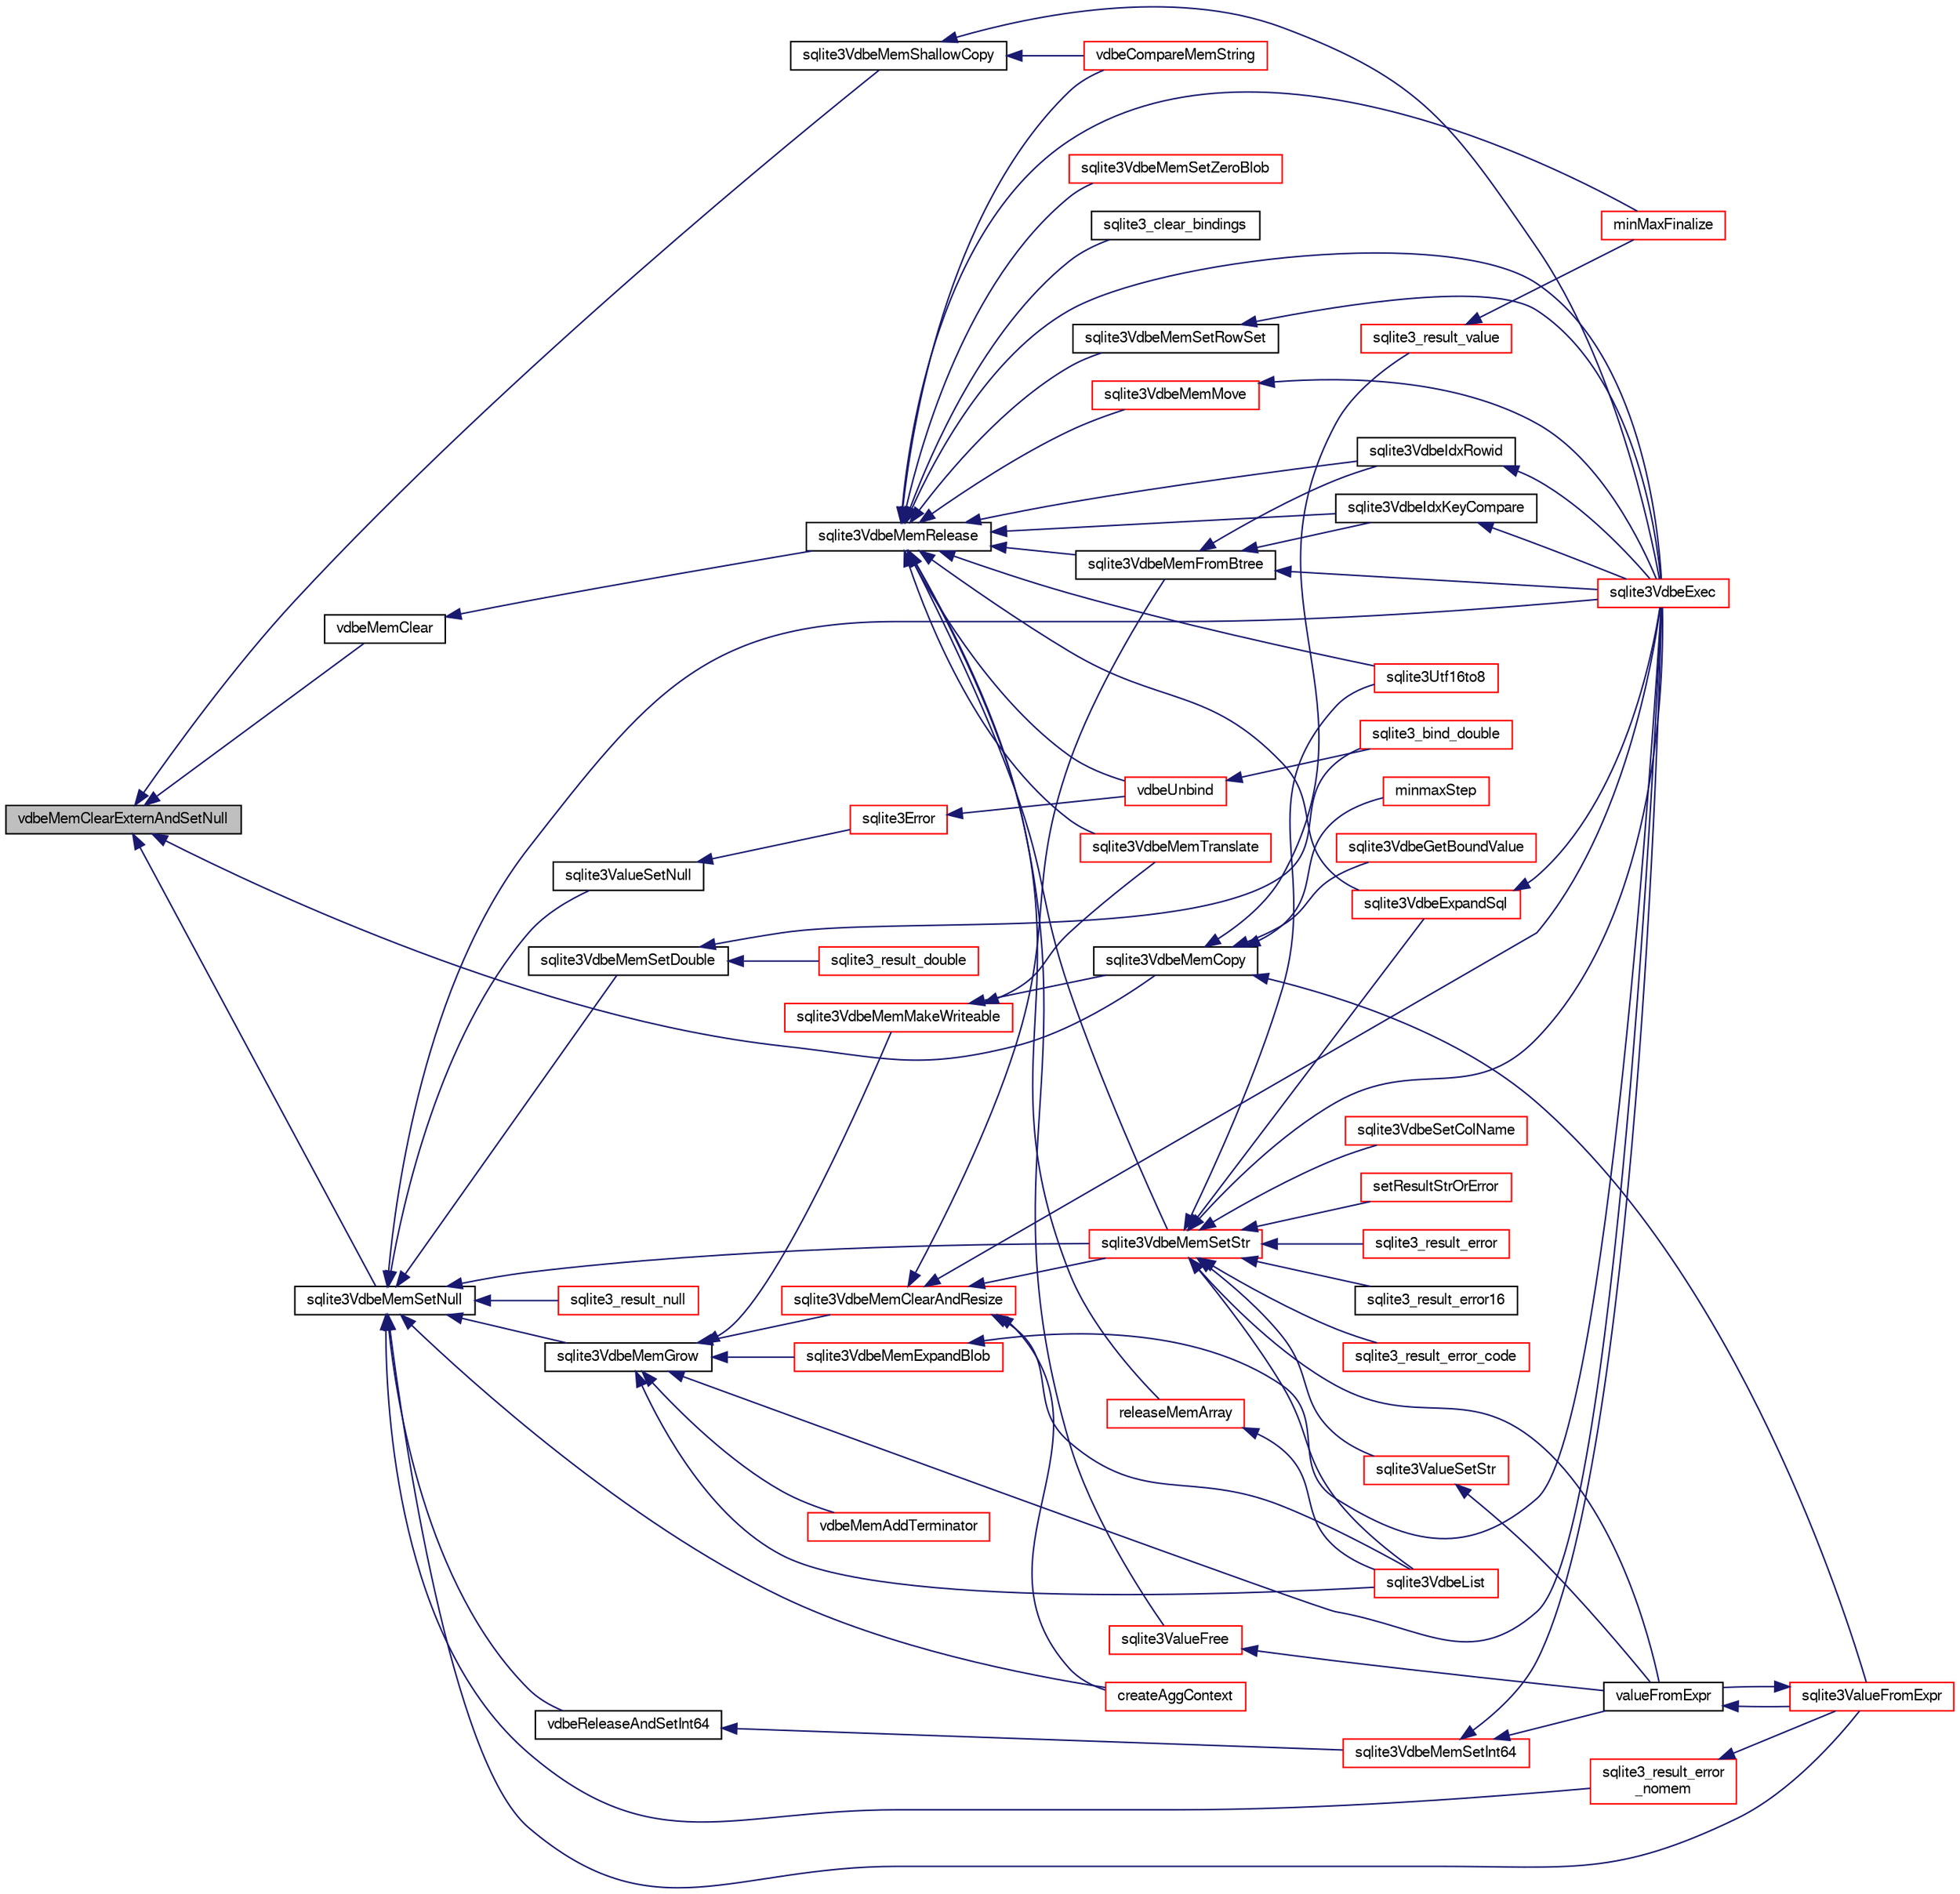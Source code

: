 digraph "vdbeMemClearExternAndSetNull"
{
  edge [fontname="FreeSans",fontsize="10",labelfontname="FreeSans",labelfontsize="10"];
  node [fontname="FreeSans",fontsize="10",shape=record];
  rankdir="LR";
  Node866206 [label="vdbeMemClearExternAndSetNull",height=0.2,width=0.4,color="black", fillcolor="grey75", style="filled", fontcolor="black"];
  Node866206 -> Node866207 [dir="back",color="midnightblue",fontsize="10",style="solid",fontname="FreeSans"];
  Node866207 [label="vdbeMemClear",height=0.2,width=0.4,color="black", fillcolor="white", style="filled",URL="$sqlite3_8c.html#a489eef6e55ad0dadf67578726b935d12"];
  Node866207 -> Node866208 [dir="back",color="midnightblue",fontsize="10",style="solid",fontname="FreeSans"];
  Node866208 [label="sqlite3VdbeMemRelease",height=0.2,width=0.4,color="black", fillcolor="white", style="filled",URL="$sqlite3_8c.html#a90606361dbeba88159fd6ff03fcc10cc"];
  Node866208 -> Node866209 [dir="back",color="midnightblue",fontsize="10",style="solid",fontname="FreeSans"];
  Node866209 [label="sqlite3VdbeMemTranslate",height=0.2,width=0.4,color="red", fillcolor="white", style="filled",URL="$sqlite3_8c.html#adc5f07459f00d96ec7591be255d029f5"];
  Node866208 -> Node866211 [dir="back",color="midnightblue",fontsize="10",style="solid",fontname="FreeSans"];
  Node866211 [label="sqlite3Utf16to8",height=0.2,width=0.4,color="red", fillcolor="white", style="filled",URL="$sqlite3_8c.html#a2c2d4b96de83192463964b77bdc524ae"];
  Node866208 -> Node867086 [dir="back",color="midnightblue",fontsize="10",style="solid",fontname="FreeSans"];
  Node867086 [label="sqlite3VdbeMemSetZeroBlob",height=0.2,width=0.4,color="red", fillcolor="white", style="filled",URL="$sqlite3_8c.html#af6488ff3887bcfd6f15a01b0d69ccb3c"];
  Node866208 -> Node867088 [dir="back",color="midnightblue",fontsize="10",style="solid",fontname="FreeSans"];
  Node867088 [label="sqlite3VdbeMemSetRowSet",height=0.2,width=0.4,color="black", fillcolor="white", style="filled",URL="$sqlite3_8c.html#a6c59f681fc1caa0acf431ed2e98a8366"];
  Node867088 -> Node866225 [dir="back",color="midnightblue",fontsize="10",style="solid",fontname="FreeSans"];
  Node866225 [label="sqlite3VdbeExec",height=0.2,width=0.4,color="red", fillcolor="white", style="filled",URL="$sqlite3_8c.html#a8ce40a614bdc56719c4d642b1e4dfb21"];
  Node866208 -> Node867089 [dir="back",color="midnightblue",fontsize="10",style="solid",fontname="FreeSans"];
  Node867089 [label="sqlite3VdbeMemMove",height=0.2,width=0.4,color="red", fillcolor="white", style="filled",URL="$sqlite3_8c.html#a6c01f0d847f3ea4846a85198b6201ffc"];
  Node867089 -> Node866225 [dir="back",color="midnightblue",fontsize="10",style="solid",fontname="FreeSans"];
  Node866208 -> Node866925 [dir="back",color="midnightblue",fontsize="10",style="solid",fontname="FreeSans"];
  Node866925 [label="sqlite3VdbeMemSetStr",height=0.2,width=0.4,color="red", fillcolor="white", style="filled",URL="$sqlite3_8c.html#a9697bec7c3b512483638ea3646191d7d"];
  Node866925 -> Node866211 [dir="back",color="midnightblue",fontsize="10",style="solid",fontname="FreeSans"];
  Node866925 -> Node866671 [dir="back",color="midnightblue",fontsize="10",style="solid",fontname="FreeSans"];
  Node866671 [label="valueFromExpr",height=0.2,width=0.4,color="black", fillcolor="white", style="filled",URL="$sqlite3_8c.html#a08f91b27c0189e8b5bcdea6537466b7c"];
  Node866671 -> Node866672 [dir="back",color="midnightblue",fontsize="10",style="solid",fontname="FreeSans"];
  Node866672 [label="sqlite3ValueFromExpr",height=0.2,width=0.4,color="red", fillcolor="white", style="filled",URL="$sqlite3_8c.html#af103c812684544760641a1cd4d9745df"];
  Node866672 -> Node866671 [dir="back",color="midnightblue",fontsize="10",style="solid",fontname="FreeSans"];
  Node866925 -> Node866926 [dir="back",color="midnightblue",fontsize="10",style="solid",fontname="FreeSans"];
  Node866926 [label="sqlite3ValueSetStr",height=0.2,width=0.4,color="red", fillcolor="white", style="filled",URL="$sqlite3_8c.html#a1fd40749f47941ee97ff6d798e2bc67e"];
  Node866926 -> Node866671 [dir="back",color="midnightblue",fontsize="10",style="solid",fontname="FreeSans"];
  Node866925 -> Node866714 [dir="back",color="midnightblue",fontsize="10",style="solid",fontname="FreeSans"];
  Node866714 [label="sqlite3VdbeList",height=0.2,width=0.4,color="red", fillcolor="white", style="filled",URL="$sqlite3_8c.html#a61f5dfb765135a9982025bab8944f7fd"];
  Node866925 -> Node866929 [dir="back",color="midnightblue",fontsize="10",style="solid",fontname="FreeSans"];
  Node866929 [label="sqlite3VdbeSetColName",height=0.2,width=0.4,color="red", fillcolor="white", style="filled",URL="$sqlite3_8c.html#a05534e7d71a734a43c35ae061ef45e6e"];
  Node866925 -> Node866932 [dir="back",color="midnightblue",fontsize="10",style="solid",fontname="FreeSans"];
  Node866932 [label="setResultStrOrError",height=0.2,width=0.4,color="red", fillcolor="white", style="filled",URL="$sqlite3_8c.html#af1d0f45c261a19434fad327798cc6d6b"];
  Node866925 -> Node866950 [dir="back",color="midnightblue",fontsize="10",style="solid",fontname="FreeSans"];
  Node866950 [label="sqlite3_result_error",height=0.2,width=0.4,color="red", fillcolor="white", style="filled",URL="$sqlite3_8h.html#a577161e1b67908b94f47007aaa6ae4c4"];
  Node866925 -> Node866958 [dir="back",color="midnightblue",fontsize="10",style="solid",fontname="FreeSans"];
  Node866958 [label="sqlite3_result_error16",height=0.2,width=0.4,color="black", fillcolor="white", style="filled",URL="$sqlite3_8h.html#a2baa2d4dd3dc187608d942f3edfd46da"];
  Node866925 -> Node866959 [dir="back",color="midnightblue",fontsize="10",style="solid",fontname="FreeSans"];
  Node866959 [label="sqlite3_result_error_code",height=0.2,width=0.4,color="red", fillcolor="white", style="filled",URL="$sqlite3_8h.html#ac7ad2457fb9a1b7b772caf8e48deb8bc"];
  Node866925 -> Node866888 [dir="back",color="midnightblue",fontsize="10",style="solid",fontname="FreeSans"];
  Node866888 [label="sqlite3VdbeExpandSql",height=0.2,width=0.4,color="red", fillcolor="white", style="filled",URL="$sqlite3_8c.html#a5a497837d5d69b92e7bca23673589c69"];
  Node866888 -> Node866225 [dir="back",color="midnightblue",fontsize="10",style="solid",fontname="FreeSans"];
  Node866925 -> Node866225 [dir="back",color="midnightblue",fontsize="10",style="solid",fontname="FreeSans"];
  Node866208 -> Node866560 [dir="back",color="midnightblue",fontsize="10",style="solid",fontname="FreeSans"];
  Node866560 [label="sqlite3VdbeMemFromBtree",height=0.2,width=0.4,color="black", fillcolor="white", style="filled",URL="$sqlite3_8c.html#a2f4630d8648b1bf4ffcda8c6813518d2"];
  Node866560 -> Node866561 [dir="back",color="midnightblue",fontsize="10",style="solid",fontname="FreeSans"];
  Node866561 [label="sqlite3VdbeIdxRowid",height=0.2,width=0.4,color="black", fillcolor="white", style="filled",URL="$sqlite3_8c.html#a1a759afe6bc723418d03214c07ba410f"];
  Node866561 -> Node866225 [dir="back",color="midnightblue",fontsize="10",style="solid",fontname="FreeSans"];
  Node866560 -> Node866562 [dir="back",color="midnightblue",fontsize="10",style="solid",fontname="FreeSans"];
  Node866562 [label="sqlite3VdbeIdxKeyCompare",height=0.2,width=0.4,color="black", fillcolor="white", style="filled",URL="$sqlite3_8c.html#a633ec6b384086f70ef61b64a5269afc9"];
  Node866562 -> Node866225 [dir="back",color="midnightblue",fontsize="10",style="solid",fontname="FreeSans"];
  Node866560 -> Node866225 [dir="back",color="midnightblue",fontsize="10",style="solid",fontname="FreeSans"];
  Node866208 -> Node867092 [dir="back",color="midnightblue",fontsize="10",style="solid",fontname="FreeSans"];
  Node867092 [label="sqlite3ValueFree",height=0.2,width=0.4,color="red", fillcolor="white", style="filled",URL="$sqlite3_8c.html#afeed84c3f344a833d15c7209265dc520"];
  Node867092 -> Node866671 [dir="back",color="midnightblue",fontsize="10",style="solid",fontname="FreeSans"];
  Node866208 -> Node867101 [dir="back",color="midnightblue",fontsize="10",style="solid",fontname="FreeSans"];
  Node867101 [label="releaseMemArray",height=0.2,width=0.4,color="red", fillcolor="white", style="filled",URL="$sqlite3_8c.html#a321ef1ead88ab0c4c636971ae5cc9778"];
  Node867101 -> Node866714 [dir="back",color="midnightblue",fontsize="10",style="solid",fontname="FreeSans"];
  Node866208 -> Node867037 [dir="back",color="midnightblue",fontsize="10",style="solid",fontname="FreeSans"];
  Node867037 [label="vdbeCompareMemString",height=0.2,width=0.4,color="red", fillcolor="white", style="filled",URL="$sqlite3_8c.html#afc618ccf0c8dc5c4de68c35c8b1613c1"];
  Node866208 -> Node866561 [dir="back",color="midnightblue",fontsize="10",style="solid",fontname="FreeSans"];
  Node866208 -> Node866562 [dir="back",color="midnightblue",fontsize="10",style="solid",fontname="FreeSans"];
  Node866208 -> Node867103 [dir="back",color="midnightblue",fontsize="10",style="solid",fontname="FreeSans"];
  Node867103 [label="sqlite3_clear_bindings",height=0.2,width=0.4,color="black", fillcolor="white", style="filled",URL="$sqlite3_8h.html#a7af29912e7d428cc4ee247f15c00a923"];
  Node866208 -> Node866871 [dir="back",color="midnightblue",fontsize="10",style="solid",fontname="FreeSans"];
  Node866871 [label="vdbeUnbind",height=0.2,width=0.4,color="red", fillcolor="white", style="filled",URL="$sqlite3_8c.html#ae3ca3d8a878660305a0efd0c73c9f064"];
  Node866871 -> Node866879 [dir="back",color="midnightblue",fontsize="10",style="solid",fontname="FreeSans"];
  Node866879 [label="sqlite3_bind_double",height=0.2,width=0.4,color="red", fillcolor="white", style="filled",URL="$sqlite3_8h.html#a8dc6f4de797850398e12e5022cae8915"];
  Node866208 -> Node866888 [dir="back",color="midnightblue",fontsize="10",style="solid",fontname="FreeSans"];
  Node866208 -> Node866225 [dir="back",color="midnightblue",fontsize="10",style="solid",fontname="FreeSans"];
  Node866208 -> Node866972 [dir="back",color="midnightblue",fontsize="10",style="solid",fontname="FreeSans"];
  Node866972 [label="minMaxFinalize",height=0.2,width=0.4,color="red", fillcolor="white", style="filled",URL="$sqlite3_8c.html#a0439dd90934a2dee93517c50884d5924"];
  Node866206 -> Node867104 [dir="back",color="midnightblue",fontsize="10",style="solid",fontname="FreeSans"];
  Node867104 [label="sqlite3VdbeMemSetNull",height=0.2,width=0.4,color="black", fillcolor="white", style="filled",URL="$sqlite3_8c.html#ae01092c23aebaf8a3ebdf3954609b410"];
  Node867104 -> Node866923 [dir="back",color="midnightblue",fontsize="10",style="solid",fontname="FreeSans"];
  Node866923 [label="sqlite3VdbeMemGrow",height=0.2,width=0.4,color="black", fillcolor="white", style="filled",URL="$sqlite3_8c.html#aba753c9690ae0ba31b5100945cf29447"];
  Node866923 -> Node866924 [dir="back",color="midnightblue",fontsize="10",style="solid",fontname="FreeSans"];
  Node866924 [label="sqlite3VdbeMemClearAndResize",height=0.2,width=0.4,color="red", fillcolor="white", style="filled",URL="$sqlite3_8c.html#add082be4aa46084ecdf023cfac898231"];
  Node866924 -> Node866925 [dir="back",color="midnightblue",fontsize="10",style="solid",fontname="FreeSans"];
  Node866924 -> Node866560 [dir="back",color="midnightblue",fontsize="10",style="solid",fontname="FreeSans"];
  Node866924 -> Node866714 [dir="back",color="midnightblue",fontsize="10",style="solid",fontname="FreeSans"];
  Node866924 -> Node866964 [dir="back",color="midnightblue",fontsize="10",style="solid",fontname="FreeSans"];
  Node866964 [label="createAggContext",height=0.2,width=0.4,color="red", fillcolor="white", style="filled",URL="$sqlite3_8c.html#a843c998f50da4010b570948408f90fb9"];
  Node866924 -> Node866225 [dir="back",color="midnightblue",fontsize="10",style="solid",fontname="FreeSans"];
  Node866923 -> Node866974 [dir="back",color="midnightblue",fontsize="10",style="solid",fontname="FreeSans"];
  Node866974 [label="sqlite3VdbeMemMakeWriteable",height=0.2,width=0.4,color="red", fillcolor="white", style="filled",URL="$sqlite3_8c.html#afabdd8032205a36c69ad191c6bbb6a34"];
  Node866974 -> Node866209 [dir="back",color="midnightblue",fontsize="10",style="solid",fontname="FreeSans"];
  Node866974 -> Node866976 [dir="back",color="midnightblue",fontsize="10",style="solid",fontname="FreeSans"];
  Node866976 [label="sqlite3VdbeMemCopy",height=0.2,width=0.4,color="black", fillcolor="white", style="filled",URL="$sqlite3_8c.html#a3a04f985c3c7cac7c7958b872fb3f781"];
  Node866976 -> Node866672 [dir="back",color="midnightblue",fontsize="10",style="solid",fontname="FreeSans"];
  Node866976 -> Node866977 [dir="back",color="midnightblue",fontsize="10",style="solid",fontname="FreeSans"];
  Node866977 [label="sqlite3VdbeGetBoundValue",height=0.2,width=0.4,color="red", fillcolor="white", style="filled",URL="$sqlite3_8c.html#a4a816e353a950be4e752c157eb7437b5"];
  Node866976 -> Node866978 [dir="back",color="midnightblue",fontsize="10",style="solid",fontname="FreeSans"];
  Node866978 [label="sqlite3_result_value",height=0.2,width=0.4,color="red", fillcolor="white", style="filled",URL="$sqlite3_8h.html#af572c2d6f23377fc4d794b6946d5b3ed"];
  Node866978 -> Node866972 [dir="back",color="midnightblue",fontsize="10",style="solid",fontname="FreeSans"];
  Node866976 -> Node866971 [dir="back",color="midnightblue",fontsize="10",style="solid",fontname="FreeSans"];
  Node866971 [label="minmaxStep",height=0.2,width=0.4,color="red", fillcolor="white", style="filled",URL="$sqlite3_8c.html#a5b4c0da0f3b61d7ff25ebd30aa22cca4"];
  Node866923 -> Node866981 [dir="back",color="midnightblue",fontsize="10",style="solid",fontname="FreeSans"];
  Node866981 [label="sqlite3VdbeMemExpandBlob",height=0.2,width=0.4,color="red", fillcolor="white", style="filled",URL="$sqlite3_8c.html#afa1d06c05f058623f190c05aac4a5c7c"];
  Node866981 -> Node866225 [dir="back",color="midnightblue",fontsize="10",style="solid",fontname="FreeSans"];
  Node866923 -> Node866985 [dir="back",color="midnightblue",fontsize="10",style="solid",fontname="FreeSans"];
  Node866985 [label="vdbeMemAddTerminator",height=0.2,width=0.4,color="red", fillcolor="white", style="filled",URL="$sqlite3_8c.html#a01c7c7c70bf090b2882bce28aa35c4c9"];
  Node866923 -> Node866714 [dir="back",color="midnightblue",fontsize="10",style="solid",fontname="FreeSans"];
  Node866923 -> Node866225 [dir="back",color="midnightblue",fontsize="10",style="solid",fontname="FreeSans"];
  Node867104 -> Node867105 [dir="back",color="midnightblue",fontsize="10",style="solid",fontname="FreeSans"];
  Node867105 [label="sqlite3ValueSetNull",height=0.2,width=0.4,color="black", fillcolor="white", style="filled",URL="$sqlite3_8c.html#ad9bc4507a7806b37946116afbe183b95"];
  Node867105 -> Node867106 [dir="back",color="midnightblue",fontsize="10",style="solid",fontname="FreeSans"];
  Node867106 [label="sqlite3Error",height=0.2,width=0.4,color="red", fillcolor="white", style="filled",URL="$sqlite3_8c.html#a4ba5e8be78db50d5538dcaa45bcf74d3"];
  Node867106 -> Node866871 [dir="back",color="midnightblue",fontsize="10",style="solid",fontname="FreeSans"];
  Node867104 -> Node867117 [dir="back",color="midnightblue",fontsize="10",style="solid",fontname="FreeSans"];
  Node867117 [label="vdbeReleaseAndSetInt64",height=0.2,width=0.4,color="black", fillcolor="white", style="filled",URL="$sqlite3_8c.html#abdcd42be8fe3e9bff2493533da9b5697"];
  Node867117 -> Node867118 [dir="back",color="midnightblue",fontsize="10",style="solid",fontname="FreeSans"];
  Node867118 [label="sqlite3VdbeMemSetInt64",height=0.2,width=0.4,color="red", fillcolor="white", style="filled",URL="$sqlite3_8c.html#a57c5843cac8f6180ee994267a23f86a3"];
  Node867118 -> Node866671 [dir="back",color="midnightblue",fontsize="10",style="solid",fontname="FreeSans"];
  Node867118 -> Node866225 [dir="back",color="midnightblue",fontsize="10",style="solid",fontname="FreeSans"];
  Node867104 -> Node867124 [dir="back",color="midnightblue",fontsize="10",style="solid",fontname="FreeSans"];
  Node867124 [label="sqlite3VdbeMemSetDouble",height=0.2,width=0.4,color="black", fillcolor="white", style="filled",URL="$sqlite3_8c.html#a275e5080bf002b17d0e0d5b65e809d39"];
  Node867124 -> Node867125 [dir="back",color="midnightblue",fontsize="10",style="solid",fontname="FreeSans"];
  Node867125 [label="sqlite3_result_double",height=0.2,width=0.4,color="red", fillcolor="white", style="filled",URL="$sqlite3_8h.html#a534d012000f6dd9777ad42c495b68585"];
  Node867124 -> Node866879 [dir="back",color="midnightblue",fontsize="10",style="solid",fontname="FreeSans"];
  Node867104 -> Node866925 [dir="back",color="midnightblue",fontsize="10",style="solid",fontname="FreeSans"];
  Node867104 -> Node866672 [dir="back",color="midnightblue",fontsize="10",style="solid",fontname="FreeSans"];
  Node867104 -> Node867126 [dir="back",color="midnightblue",fontsize="10",style="solid",fontname="FreeSans"];
  Node867126 [label="sqlite3_result_null",height=0.2,width=0.4,color="red", fillcolor="white", style="filled",URL="$sqlite3_8h.html#ae12fb68e78a29fc818347422d1285aaf"];
  Node867104 -> Node867127 [dir="back",color="midnightblue",fontsize="10",style="solid",fontname="FreeSans"];
  Node867127 [label="sqlite3_result_error\l_nomem",height=0.2,width=0.4,color="red", fillcolor="white", style="filled",URL="$sqlite3_8h.html#aa3c1191fb83e4e8bdde15f13d05bd82a"];
  Node867127 -> Node866672 [dir="back",color="midnightblue",fontsize="10",style="solid",fontname="FreeSans"];
  Node867104 -> Node866964 [dir="back",color="midnightblue",fontsize="10",style="solid",fontname="FreeSans"];
  Node867104 -> Node866225 [dir="back",color="midnightblue",fontsize="10",style="solid",fontname="FreeSans"];
  Node866206 -> Node867128 [dir="back",color="midnightblue",fontsize="10",style="solid",fontname="FreeSans"];
  Node867128 [label="sqlite3VdbeMemShallowCopy",height=0.2,width=0.4,color="black", fillcolor="white", style="filled",URL="$sqlite3_8c.html#a507287d895706c681ed352775e726f6a"];
  Node867128 -> Node867037 [dir="back",color="midnightblue",fontsize="10",style="solid",fontname="FreeSans"];
  Node867128 -> Node866225 [dir="back",color="midnightblue",fontsize="10",style="solid",fontname="FreeSans"];
  Node866206 -> Node866976 [dir="back",color="midnightblue",fontsize="10",style="solid",fontname="FreeSans"];
}
